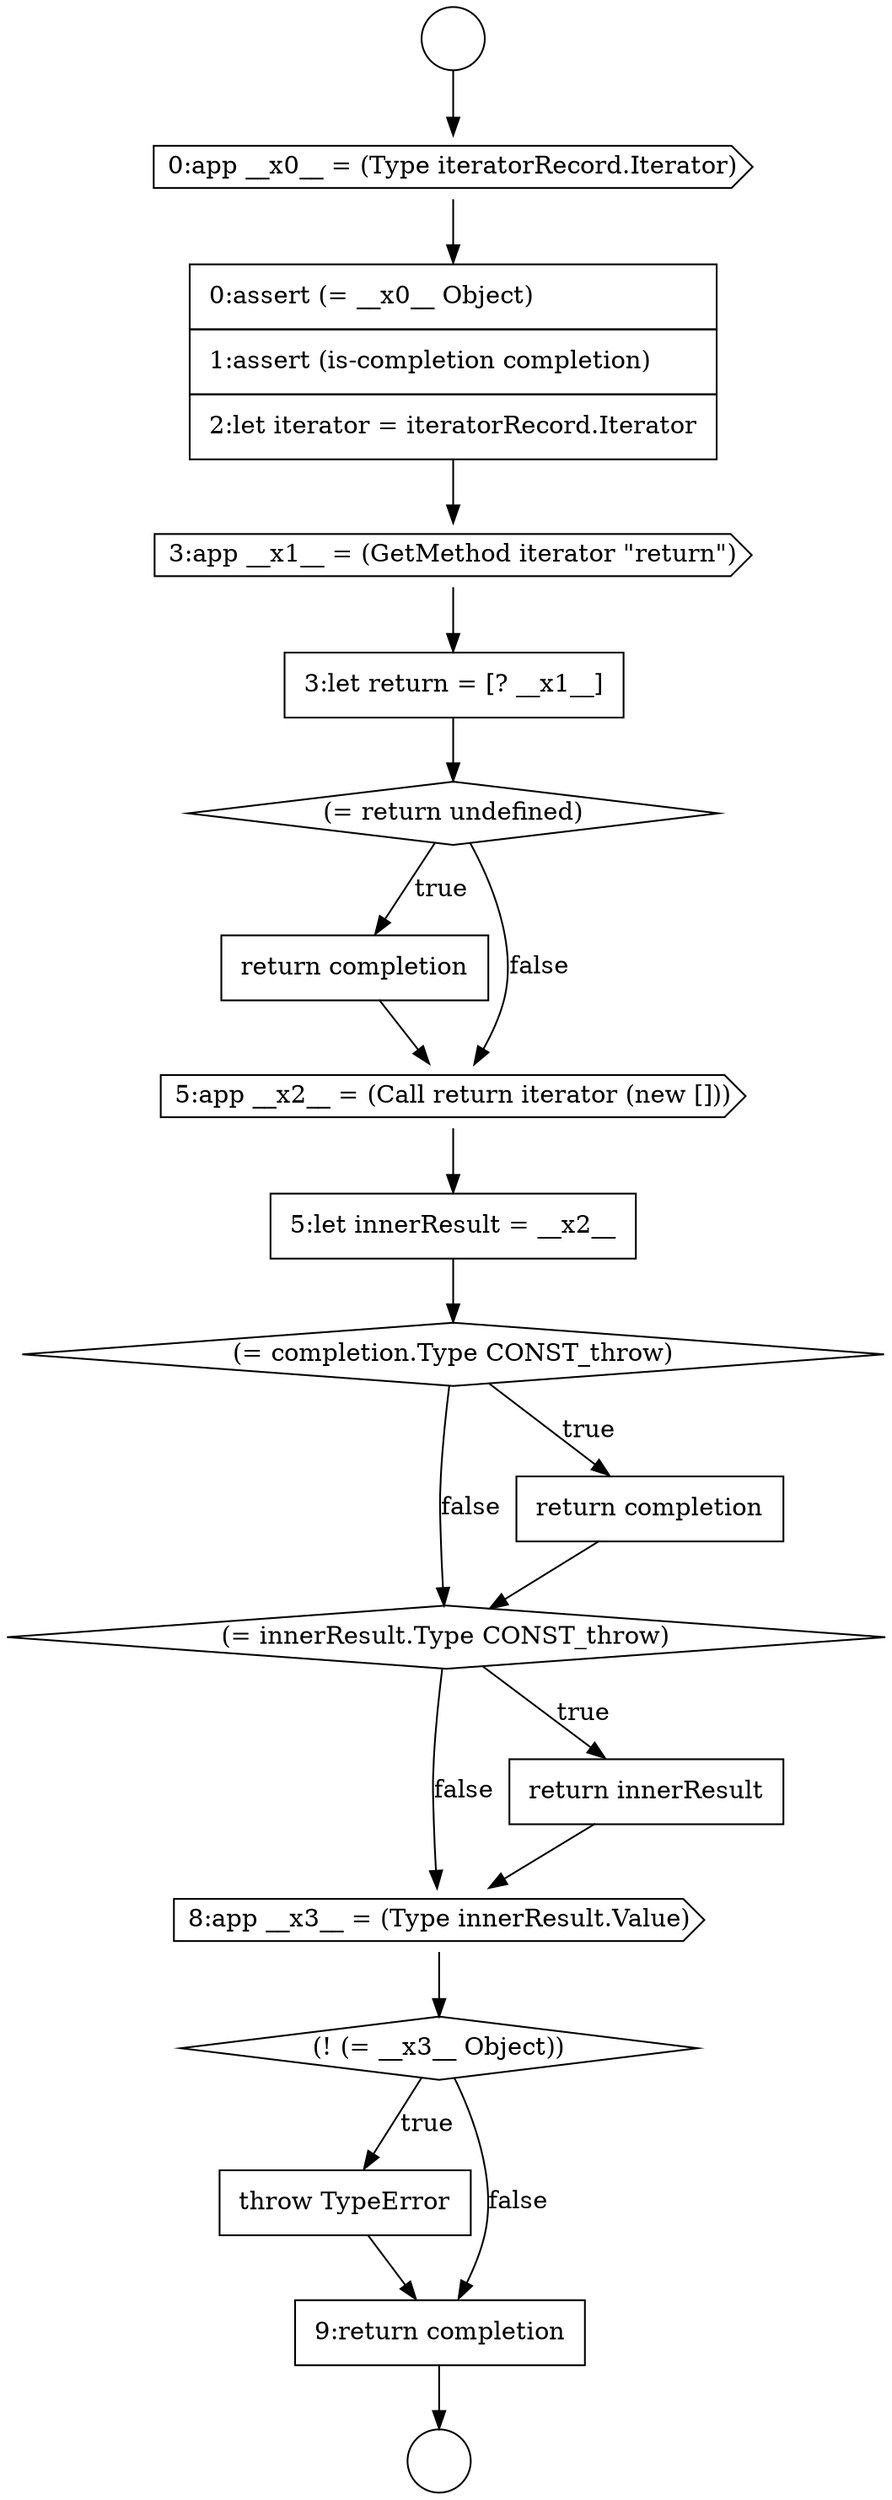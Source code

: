 digraph {
  node1168 [shape=none, margin=0, label=<<font color="black">
    <table border="0" cellborder="1" cellspacing="0" cellpadding="10">
      <tr><td align="left">throw TypeError</td></tr>
    </table>
  </font>> color="black" fillcolor="white" style=filled]
  node1158 [shape=diamond, label=<<font color="black">(= return undefined)</font>> color="black" fillcolor="white" style=filled]
  node1164 [shape=diamond, label=<<font color="black">(= innerResult.Type CONST_throw)</font>> color="black" fillcolor="white" style=filled]
  node1169 [shape=none, margin=0, label=<<font color="black">
    <table border="0" cellborder="1" cellspacing="0" cellpadding="10">
      <tr><td align="left">9:return completion</td></tr>
    </table>
  </font>> color="black" fillcolor="white" style=filled]
  node1159 [shape=none, margin=0, label=<<font color="black">
    <table border="0" cellborder="1" cellspacing="0" cellpadding="10">
      <tr><td align="left">return completion</td></tr>
    </table>
  </font>> color="black" fillcolor="white" style=filled]
  node1167 [shape=diamond, label=<<font color="black">(! (= __x3__ Object))</font>> color="black" fillcolor="white" style=filled]
  node1154 [shape=cds, label=<<font color="black">0:app __x0__ = (Type iteratorRecord.Iterator)</font>> color="black" fillcolor="white" style=filled]
  node1162 [shape=diamond, label=<<font color="black">(= completion.Type CONST_throw)</font>> color="black" fillcolor="white" style=filled]
  node1166 [shape=cds, label=<<font color="black">8:app __x3__ = (Type innerResult.Value)</font>> color="black" fillcolor="white" style=filled]
  node1156 [shape=cds, label=<<font color="black">3:app __x1__ = (GetMethod iterator &quot;return&quot;)</font>> color="black" fillcolor="white" style=filled]
  node1157 [shape=none, margin=0, label=<<font color="black">
    <table border="0" cellborder="1" cellspacing="0" cellpadding="10">
      <tr><td align="left">3:let return = [? __x1__]</td></tr>
    </table>
  </font>> color="black" fillcolor="white" style=filled]
  node1161 [shape=none, margin=0, label=<<font color="black">
    <table border="0" cellborder="1" cellspacing="0" cellpadding="10">
      <tr><td align="left">5:let innerResult = __x2__</td></tr>
    </table>
  </font>> color="black" fillcolor="white" style=filled]
  node1165 [shape=none, margin=0, label=<<font color="black">
    <table border="0" cellborder="1" cellspacing="0" cellpadding="10">
      <tr><td align="left">return innerResult</td></tr>
    </table>
  </font>> color="black" fillcolor="white" style=filled]
  node1152 [shape=circle label=" " color="black" fillcolor="white" style=filled]
  node1153 [shape=circle label=" " color="black" fillcolor="white" style=filled]
  node1163 [shape=none, margin=0, label=<<font color="black">
    <table border="0" cellborder="1" cellspacing="0" cellpadding="10">
      <tr><td align="left">return completion</td></tr>
    </table>
  </font>> color="black" fillcolor="white" style=filled]
  node1160 [shape=cds, label=<<font color="black">5:app __x2__ = (Call return iterator (new []))</font>> color="black" fillcolor="white" style=filled]
  node1155 [shape=none, margin=0, label=<<font color="black">
    <table border="0" cellborder="1" cellspacing="0" cellpadding="10">
      <tr><td align="left">0:assert (= __x0__ Object)</td></tr>
      <tr><td align="left">1:assert (is-completion completion)</td></tr>
      <tr><td align="left">2:let iterator = iteratorRecord.Iterator</td></tr>
    </table>
  </font>> color="black" fillcolor="white" style=filled]
  node1168 -> node1169 [ color="black"]
  node1158 -> node1159 [label=<<font color="black">true</font>> color="black"]
  node1158 -> node1160 [label=<<font color="black">false</font>> color="black"]
  node1156 -> node1157 [ color="black"]
  node1163 -> node1164 [ color="black"]
  node1161 -> node1162 [ color="black"]
  node1154 -> node1155 [ color="black"]
  node1162 -> node1163 [label=<<font color="black">true</font>> color="black"]
  node1162 -> node1164 [label=<<font color="black">false</font>> color="black"]
  node1159 -> node1160 [ color="black"]
  node1169 -> node1153 [ color="black"]
  node1160 -> node1161 [ color="black"]
  node1152 -> node1154 [ color="black"]
  node1165 -> node1166 [ color="black"]
  node1155 -> node1156 [ color="black"]
  node1167 -> node1168 [label=<<font color="black">true</font>> color="black"]
  node1167 -> node1169 [label=<<font color="black">false</font>> color="black"]
  node1166 -> node1167 [ color="black"]
  node1164 -> node1165 [label=<<font color="black">true</font>> color="black"]
  node1164 -> node1166 [label=<<font color="black">false</font>> color="black"]
  node1157 -> node1158 [ color="black"]
}

